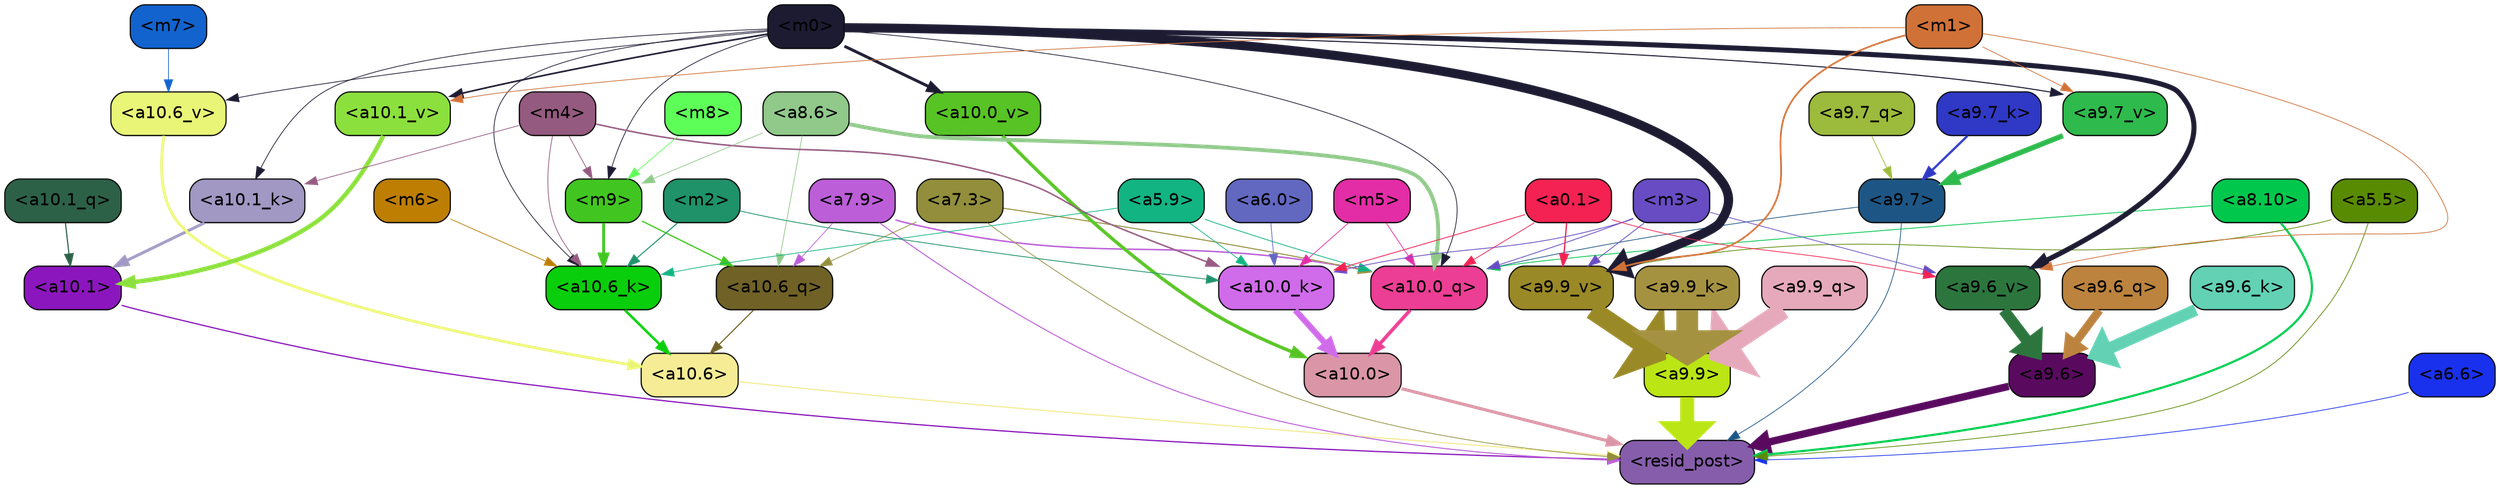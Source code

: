strict digraph "" {
	graph [bgcolor=transparent,
		layout=dot,
		overlap=false,
		splines=true
	];
	"<a10.6>"	[color=black,
		fillcolor="#f5ec95",
		fontname=Helvetica,
		shape=box,
		style="filled, rounded"];
	"<resid_post>"	[color=black,
		fillcolor="#865dab",
		fontname=Helvetica,
		shape=box,
		style="filled, rounded"];
	"<a10.6>" -> "<resid_post>"	[color="#f5ec95",
		penwidth=0.9498605728149414];
	"<a10.1>"	[color=black,
		fillcolor="#8c16be",
		fontname=Helvetica,
		shape=box,
		style="filled, rounded"];
	"<a10.1>" -> "<resid_post>"	[color="#8c16be",
		penwidth=1.0084514617919922];
	"<a10.0>"	[color=black,
		fillcolor="#da96a6",
		fontname=Helvetica,
		shape=box,
		style="filled, rounded"];
	"<a10.0>" -> "<resid_post>"	[color="#da96a6",
		penwidth=2.5814952850341797];
	"<a9.9>"	[color=black,
		fillcolor="#bbe514",
		fontname=Helvetica,
		shape=box,
		style="filled, rounded"];
	"<a9.9>" -> "<resid_post>"	[color="#bbe514",
		penwidth=11.610888481140137];
	"<a9.7>"	[color=black,
		fillcolor="#1d5685",
		fontname=Helvetica,
		shape=box,
		style="filled, rounded"];
	"<a9.7>" -> "<resid_post>"	[color="#1d5685",
		penwidth=0.6];
	"<a10.0_q>"	[color=black,
		fillcolor="#ec3e94",
		fontname=Helvetica,
		shape=box,
		style="filled, rounded"];
	"<a9.7>" -> "<a10.0_q>"	[color="#1d5685",
		penwidth=0.6];
	"<a9.6>"	[color=black,
		fillcolor="#590a5f",
		fontname=Helvetica,
		shape=box,
		style="filled, rounded"];
	"<a9.6>" -> "<resid_post>"	[color="#590a5f",
		penwidth=6.121421813964844];
	"<a8.10>"	[color=black,
		fillcolor="#01c84d",
		fontname=Helvetica,
		shape=box,
		style="filled, rounded"];
	"<a8.10>" -> "<resid_post>"	[color="#01c84d",
		penwidth=1.7841739654541016];
	"<a8.10>" -> "<a10.0_q>"	[color="#01c84d",
		penwidth=0.6612663269042969];
	"<a7.9>"	[color=black,
		fillcolor="#bc5ed8",
		fontname=Helvetica,
		shape=box,
		style="filled, rounded"];
	"<a7.9>" -> "<resid_post>"	[color="#bc5ed8",
		penwidth=0.8109169006347656];
	"<a10.6_q>"	[color=black,
		fillcolor="#706226",
		fontname=Helvetica,
		shape=box,
		style="filled, rounded"];
	"<a7.9>" -> "<a10.6_q>"	[color="#bc5ed8",
		penwidth=0.6];
	"<a7.9>" -> "<a10.0_q>"	[color="#bc5ed8",
		penwidth=1.19378662109375];
	"<a7.3>"	[color=black,
		fillcolor="#928e3c",
		fontname=Helvetica,
		shape=box,
		style="filled, rounded"];
	"<a7.3>" -> "<resid_post>"	[color="#928e3c",
		penwidth=0.6];
	"<a7.3>" -> "<a10.6_q>"	[color="#928e3c",
		penwidth=0.6];
	"<a7.3>" -> "<a10.0_q>"	[color="#928e3c",
		penwidth=0.8208656311035156];
	"<a6.6>"	[color=black,
		fillcolor="#1931ed",
		fontname=Helvetica,
		shape=box,
		style="filled, rounded"];
	"<a6.6>" -> "<resid_post>"	[color="#1931ed",
		penwidth=0.6];
	"<a5.5>"	[color=black,
		fillcolor="#598b02",
		fontname=Helvetica,
		shape=box,
		style="filled, rounded"];
	"<a5.5>" -> "<resid_post>"	[color="#598b02",
		penwidth=0.6];
	"<a9.9_v>"	[color=black,
		fillcolor="#9a8927",
		fontname=Helvetica,
		shape=box,
		style="filled, rounded"];
	"<a5.5>" -> "<a9.9_v>"	[color="#598b02",
		penwidth=0.6];
	"<a10.6_q>" -> "<a10.6>"	[color="#706226",
		penwidth=0.9244728088378906];
	"<a10.1_q>"	[color=black,
		fillcolor="#2c6148",
		fontname=Helvetica,
		shape=box,
		style="filled, rounded"];
	"<a10.1_q>" -> "<a10.1>"	[color="#2c6148",
		penwidth=0.9268798828125];
	"<a10.0_q>" -> "<a10.0>"	[color="#ec3e94",
		penwidth=2.905670166015625];
	"<a10.6_k>"	[color=black,
		fillcolor="#09ce0b",
		fontname=Helvetica,
		shape=box,
		style="filled, rounded"];
	"<a10.6_k>" -> "<a10.6>"	[color="#09ce0b",
		penwidth=2.0319366455078125];
	"<a10.1_k>"	[color=black,
		fillcolor="#a198c3",
		fontname=Helvetica,
		shape=box,
		style="filled, rounded"];
	"<a10.1_k>" -> "<a10.1>"	[color="#a198c3",
		penwidth=2.4037628173828125];
	"<a10.0_k>"	[color=black,
		fillcolor="#d06bea",
		fontname=Helvetica,
		shape=box,
		style="filled, rounded"];
	"<a10.0_k>" -> "<a10.0>"	[color="#d06bea",
		penwidth=4.9319305419921875];
	"<a10.6_v>"	[color=black,
		fillcolor="#e9f577",
		fontname=Helvetica,
		shape=box,
		style="filled, rounded"];
	"<a10.6_v>" -> "<a10.6>"	[color="#e9f577",
		penwidth=2.290935516357422];
	"<a10.1_v>"	[color=black,
		fillcolor="#8ce03d",
		fontname=Helvetica,
		shape=box,
		style="filled, rounded"];
	"<a10.1_v>" -> "<a10.1>"	[color="#8ce03d",
		penwidth=3.6398468017578125];
	"<a10.0_v>"	[color=black,
		fillcolor="#57c324",
		fontname=Helvetica,
		shape=box,
		style="filled, rounded"];
	"<a10.0_v>" -> "<a10.0>"	[color="#57c324",
		penwidth=2.7666168212890625];
	"<m9>"	[color=black,
		fillcolor="#41c621",
		fontname=Helvetica,
		shape=box,
		style="filled, rounded"];
	"<m9>" -> "<a10.6_q>"	[color="#41c621",
		penwidth=1.0384025573730469];
	"<m9>" -> "<a10.6_k>"	[color="#41c621",
		penwidth=2.371124267578125];
	"<a8.6>"	[color=black,
		fillcolor="#90c98a",
		fontname=Helvetica,
		shape=box,
		style="filled, rounded"];
	"<a8.6>" -> "<a10.6_q>"	[color="#90c98a",
		penwidth=0.6];
	"<a8.6>" -> "<a10.0_q>"	[color="#90c98a",
		penwidth=3.1841888427734375];
	"<a8.6>" -> "<m9>"	[color="#90c98a",
		penwidth=0.6];
	"<m5>"	[color=black,
		fillcolor="#e32da6",
		fontname=Helvetica,
		shape=box,
		style="filled, rounded"];
	"<m5>" -> "<a10.0_q>"	[color="#e32da6",
		penwidth=0.6];
	"<m5>" -> "<a10.0_k>"	[color="#e32da6",
		penwidth=0.6];
	"<a5.9>"	[color=black,
		fillcolor="#12b482",
		fontname=Helvetica,
		shape=box,
		style="filled, rounded"];
	"<a5.9>" -> "<a10.0_q>"	[color="#12b482",
		penwidth=0.6463394165039062];
	"<a5.9>" -> "<a10.6_k>"	[color="#12b482",
		penwidth=0.6];
	"<a5.9>" -> "<a10.0_k>"	[color="#12b482",
		penwidth=0.6];
	"<m3>"	[color=black,
		fillcolor="#684cc3",
		fontname=Helvetica,
		shape=box,
		style="filled, rounded"];
	"<m3>" -> "<a10.0_q>"	[color="#684cc3",
		penwidth=0.6597442626953125];
	"<m3>" -> "<a10.0_k>"	[color="#684cc3",
		penwidth=0.6506614685058594];
	"<m3>" -> "<a9.9_v>"	[color="#684cc3",
		penwidth=0.6589469909667969];
	"<a9.6_v>"	[color=black,
		fillcolor="#2c763e",
		fontname=Helvetica,
		shape=box,
		style="filled, rounded"];
	"<m3>" -> "<a9.6_v>"	[color="#684cc3",
		penwidth=0.6];
	"<m0>"	[color=black,
		fillcolor="#1c1b32",
		fontname=Helvetica,
		shape=box,
		style="filled, rounded"];
	"<m0>" -> "<a10.0_q>"	[color="#1c1b32",
		penwidth=0.6];
	"<m0>" -> "<a10.6_k>"	[color="#1c1b32",
		penwidth=0.6];
	"<m0>" -> "<a10.1_k>"	[color="#1c1b32",
		penwidth=0.6];
	"<m0>" -> "<a10.6_v>"	[color="#1c1b32",
		penwidth=0.6];
	"<m0>" -> "<a10.1_v>"	[color="#1c1b32",
		penwidth=1.3360328674316406];
	"<m0>" -> "<a10.0_v>"	[color="#1c1b32",
		penwidth=2.4083595275878906];
	"<m0>" -> "<m9>"	[color="#1c1b32",
		penwidth=0.6];
	"<m0>" -> "<a9.9_v>"	[color="#1c1b32",
		penwidth=7.537467956542969];
	"<a9.7_v>"	[color=black,
		fillcolor="#2eba4c",
		fontname=Helvetica,
		shape=box,
		style="filled, rounded"];
	"<m0>" -> "<a9.7_v>"	[color="#1c1b32",
		penwidth=0.8575286865234375];
	"<m0>" -> "<a9.6_v>"	[color="#1c1b32",
		penwidth=4.1688385009765625];
	"<a0.1>"	[color=black,
		fillcolor="#f32252",
		fontname=Helvetica,
		shape=box,
		style="filled, rounded"];
	"<a0.1>" -> "<a10.0_q>"	[color="#f32252",
		penwidth=0.6];
	"<a0.1>" -> "<a10.0_k>"	[color="#f32252",
		penwidth=0.6768684387207031];
	"<a0.1>" -> "<a9.9_v>"	[color="#f32252",
		penwidth=1.062591552734375];
	"<a0.1>" -> "<a9.6_v>"	[color="#f32252",
		penwidth=0.6];
	"<m6>"	[color=black,
		fillcolor="#bd7e02",
		fontname=Helvetica,
		shape=box,
		style="filled, rounded"];
	"<m6>" -> "<a10.6_k>"	[color="#bd7e02",
		penwidth=0.6];
	"<m4>"	[color=black,
		fillcolor="#955a80",
		fontname=Helvetica,
		shape=box,
		style="filled, rounded"];
	"<m4>" -> "<a10.6_k>"	[color="#955a80",
		penwidth=0.6];
	"<m4>" -> "<a10.1_k>"	[color="#955a80",
		penwidth=0.6];
	"<m4>" -> "<a10.0_k>"	[color="#955a80",
		penwidth=1.230804443359375];
	"<m4>" -> "<m9>"	[color="#955a80",
		penwidth=0.6];
	"<m2>"	[color=black,
		fillcolor="#1f926a",
		fontname=Helvetica,
		shape=box,
		style="filled, rounded"];
	"<m2>" -> "<a10.6_k>"	[color="#1f926a",
		penwidth=0.8380241394042969];
	"<m2>" -> "<a10.0_k>"	[color="#1f926a",
		penwidth=0.6622200012207031];
	"<a6.0>"	[color=black,
		fillcolor="#6268c0",
		fontname=Helvetica,
		shape=box,
		style="filled, rounded"];
	"<a6.0>" -> "<a10.0_k>"	[color="#6268c0",
		penwidth=0.6];
	"<m7>"	[color=black,
		fillcolor="#1263ce",
		fontname=Helvetica,
		shape=box,
		style="filled, rounded"];
	"<m7>" -> "<a10.6_v>"	[color="#1263ce",
		penwidth=0.6];
	"<m1>"	[color=black,
		fillcolor="#d07137",
		fontname=Helvetica,
		shape=box,
		style="filled, rounded"];
	"<m1>" -> "<a10.1_v>"	[color="#d07137",
		penwidth=0.6];
	"<m1>" -> "<a9.9_v>"	[color="#d07137",
		penwidth=1.4082679748535156];
	"<m1>" -> "<a9.7_v>"	[color="#d07137",
		penwidth=0.6];
	"<m1>" -> "<a9.6_v>"	[color="#d07137",
		penwidth=0.6];
	"<m8>"	[color=black,
		fillcolor="#5efe59",
		fontname=Helvetica,
		shape=box,
		style="filled, rounded"];
	"<m8>" -> "<m9>"	[color="#5efe59",
		penwidth=0.6];
	"<a9.9_q>"	[color=black,
		fillcolor="#e6a9bb",
		fontname=Helvetica,
		shape=box,
		style="filled, rounded"];
	"<a9.9_q>" -> "<a9.9>"	[color="#e6a9bb",
		penwidth=15.310546875];
	"<a9.7_q>"	[color=black,
		fillcolor="#9cba3c",
		fontname=Helvetica,
		shape=box,
		style="filled, rounded"];
	"<a9.7_q>" -> "<a9.7>"	[color="#9cba3c",
		penwidth=0.6];
	"<a9.6_q>"	[color=black,
		fillcolor="#bc833e",
		fontname=Helvetica,
		shape=box,
		style="filled, rounded"];
	"<a9.6_q>" -> "<a9.6>"	[color="#bc833e",
		penwidth=6.823722839355469];
	"<a9.9_k>"	[color=black,
		fillcolor="#a59241",
		fontname=Helvetica,
		shape=box,
		style="filled, rounded"];
	"<a9.9_k>" -> "<a9.9>"	[color="#a59241",
		penwidth=17.953022003173828];
	"<a9.7_k>"	[color=black,
		fillcolor="#2f39c5",
		fontname=Helvetica,
		shape=box,
		style="filled, rounded"];
	"<a9.7_k>" -> "<a9.7>"	[color="#2f39c5",
		penwidth=1.85101318359375];
	"<a9.6_k>"	[color=black,
		fillcolor="#62d1b4",
		fontname=Helvetica,
		shape=box,
		style="filled, rounded"];
	"<a9.6_k>" -> "<a9.6>"	[color="#62d1b4",
		penwidth=9.787818908691406];
	"<a9.9_v>" -> "<a9.9>"	[color="#9a8927",
		penwidth=15.728643417358398];
	"<a9.7_v>" -> "<a9.7>"	[color="#2eba4c",
		penwidth=4.305488586425781];
	"<a9.6_v>" -> "<a9.6>"	[color="#2c763e",
		penwidth=9.212547302246094];
}
